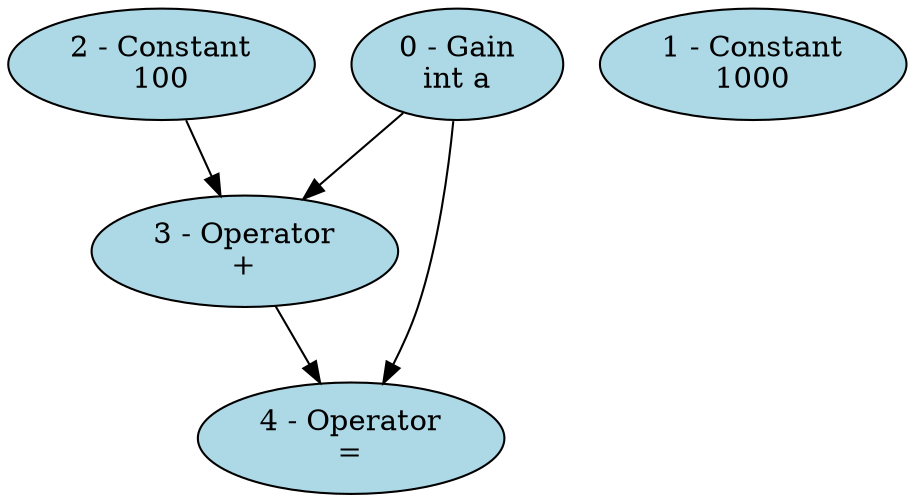 digraph simple {
"0 - Gain\nint a" [style=filled, fillcolor=lightblue];
"1 - Constant\n1000" [style=filled, fillcolor=lightblue];
"2 - Constant\n100" [style=filled, fillcolor=lightblue];
"3 - Operator\n+" [style=filled, fillcolor=lightblue];
"4 - Operator\n=" [style=filled, fillcolor=lightblue];
"0 - Gain\nint a" -> "3 - Operator\n+";
"2 - Constant\n100" -> "3 - Operator\n+";
"0 - Gain\nint a" -> "4 - Operator\n=";
"3 - Operator\n+" -> "4 - Operator\n=";
}
